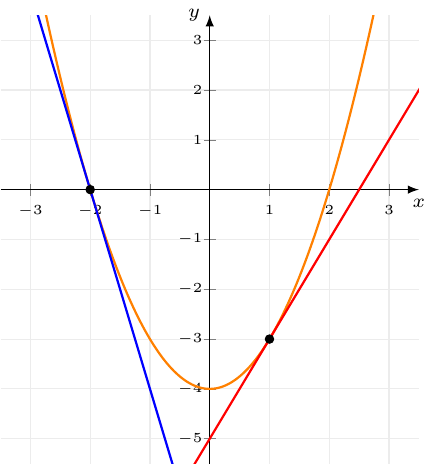 \documentclass[crop]{standalone}
\usepackage[dvipsnames]{xcolor}
\usepackage{tikz}
\usepackage{pgfplots}
\pgfplotsset{compat=1.18}
\begin{document}
  \begin{tikzpicture}
    \begin{axis}[%
      axis x line=center,axis y line=center,
      unit vector ratio={1.2 1},
      xlabel={$x$},ylabel={$y$},
      xlabel style={below,font=\scriptsize},
      ylabel style={left,font=\scriptsize},
      xmin=-3.5,xmax=3.5,
      xtick={-3,-2,-1,0,1,2,3},
      xticklabel style={font=\tiny},
      ymin=-5.5,ymax=3.5,
      ytick={-5,-4,-3,-2,-1,0,1,2,3},
      yticklabel style={font=\tiny,xshift=0.3em},
      axis line style={-latex},
      grid=major,
      major grid style={gray!15},
      declare function={
        f(\x) = \x^2 - 4;
        f_linha(\x) = 2*\x;
      }
    ]%
      \addplot[mark=none,color=orange,thick,samples=1000,domain=-5:5] {f(x)};
      \addplot[mark=none,color=red,thick,samples=1000,domain=-5:5] {f(1) + f_linha(1)*(x-1)};
      \addplot[mark=none,color=blue,thick,samples=1000,domain=-5:5] {f(-2) + f_linha(-2)*(x+2)};

      \addplot[mark=*,mark size=1.5pt] coordinates {(1,{f(1)})};
      \addplot[mark=*,mark size=1.5pt] coordinates {(-2,{f(-2)})};
    \end{axis}
  \end{tikzpicture}%
\end{document}
